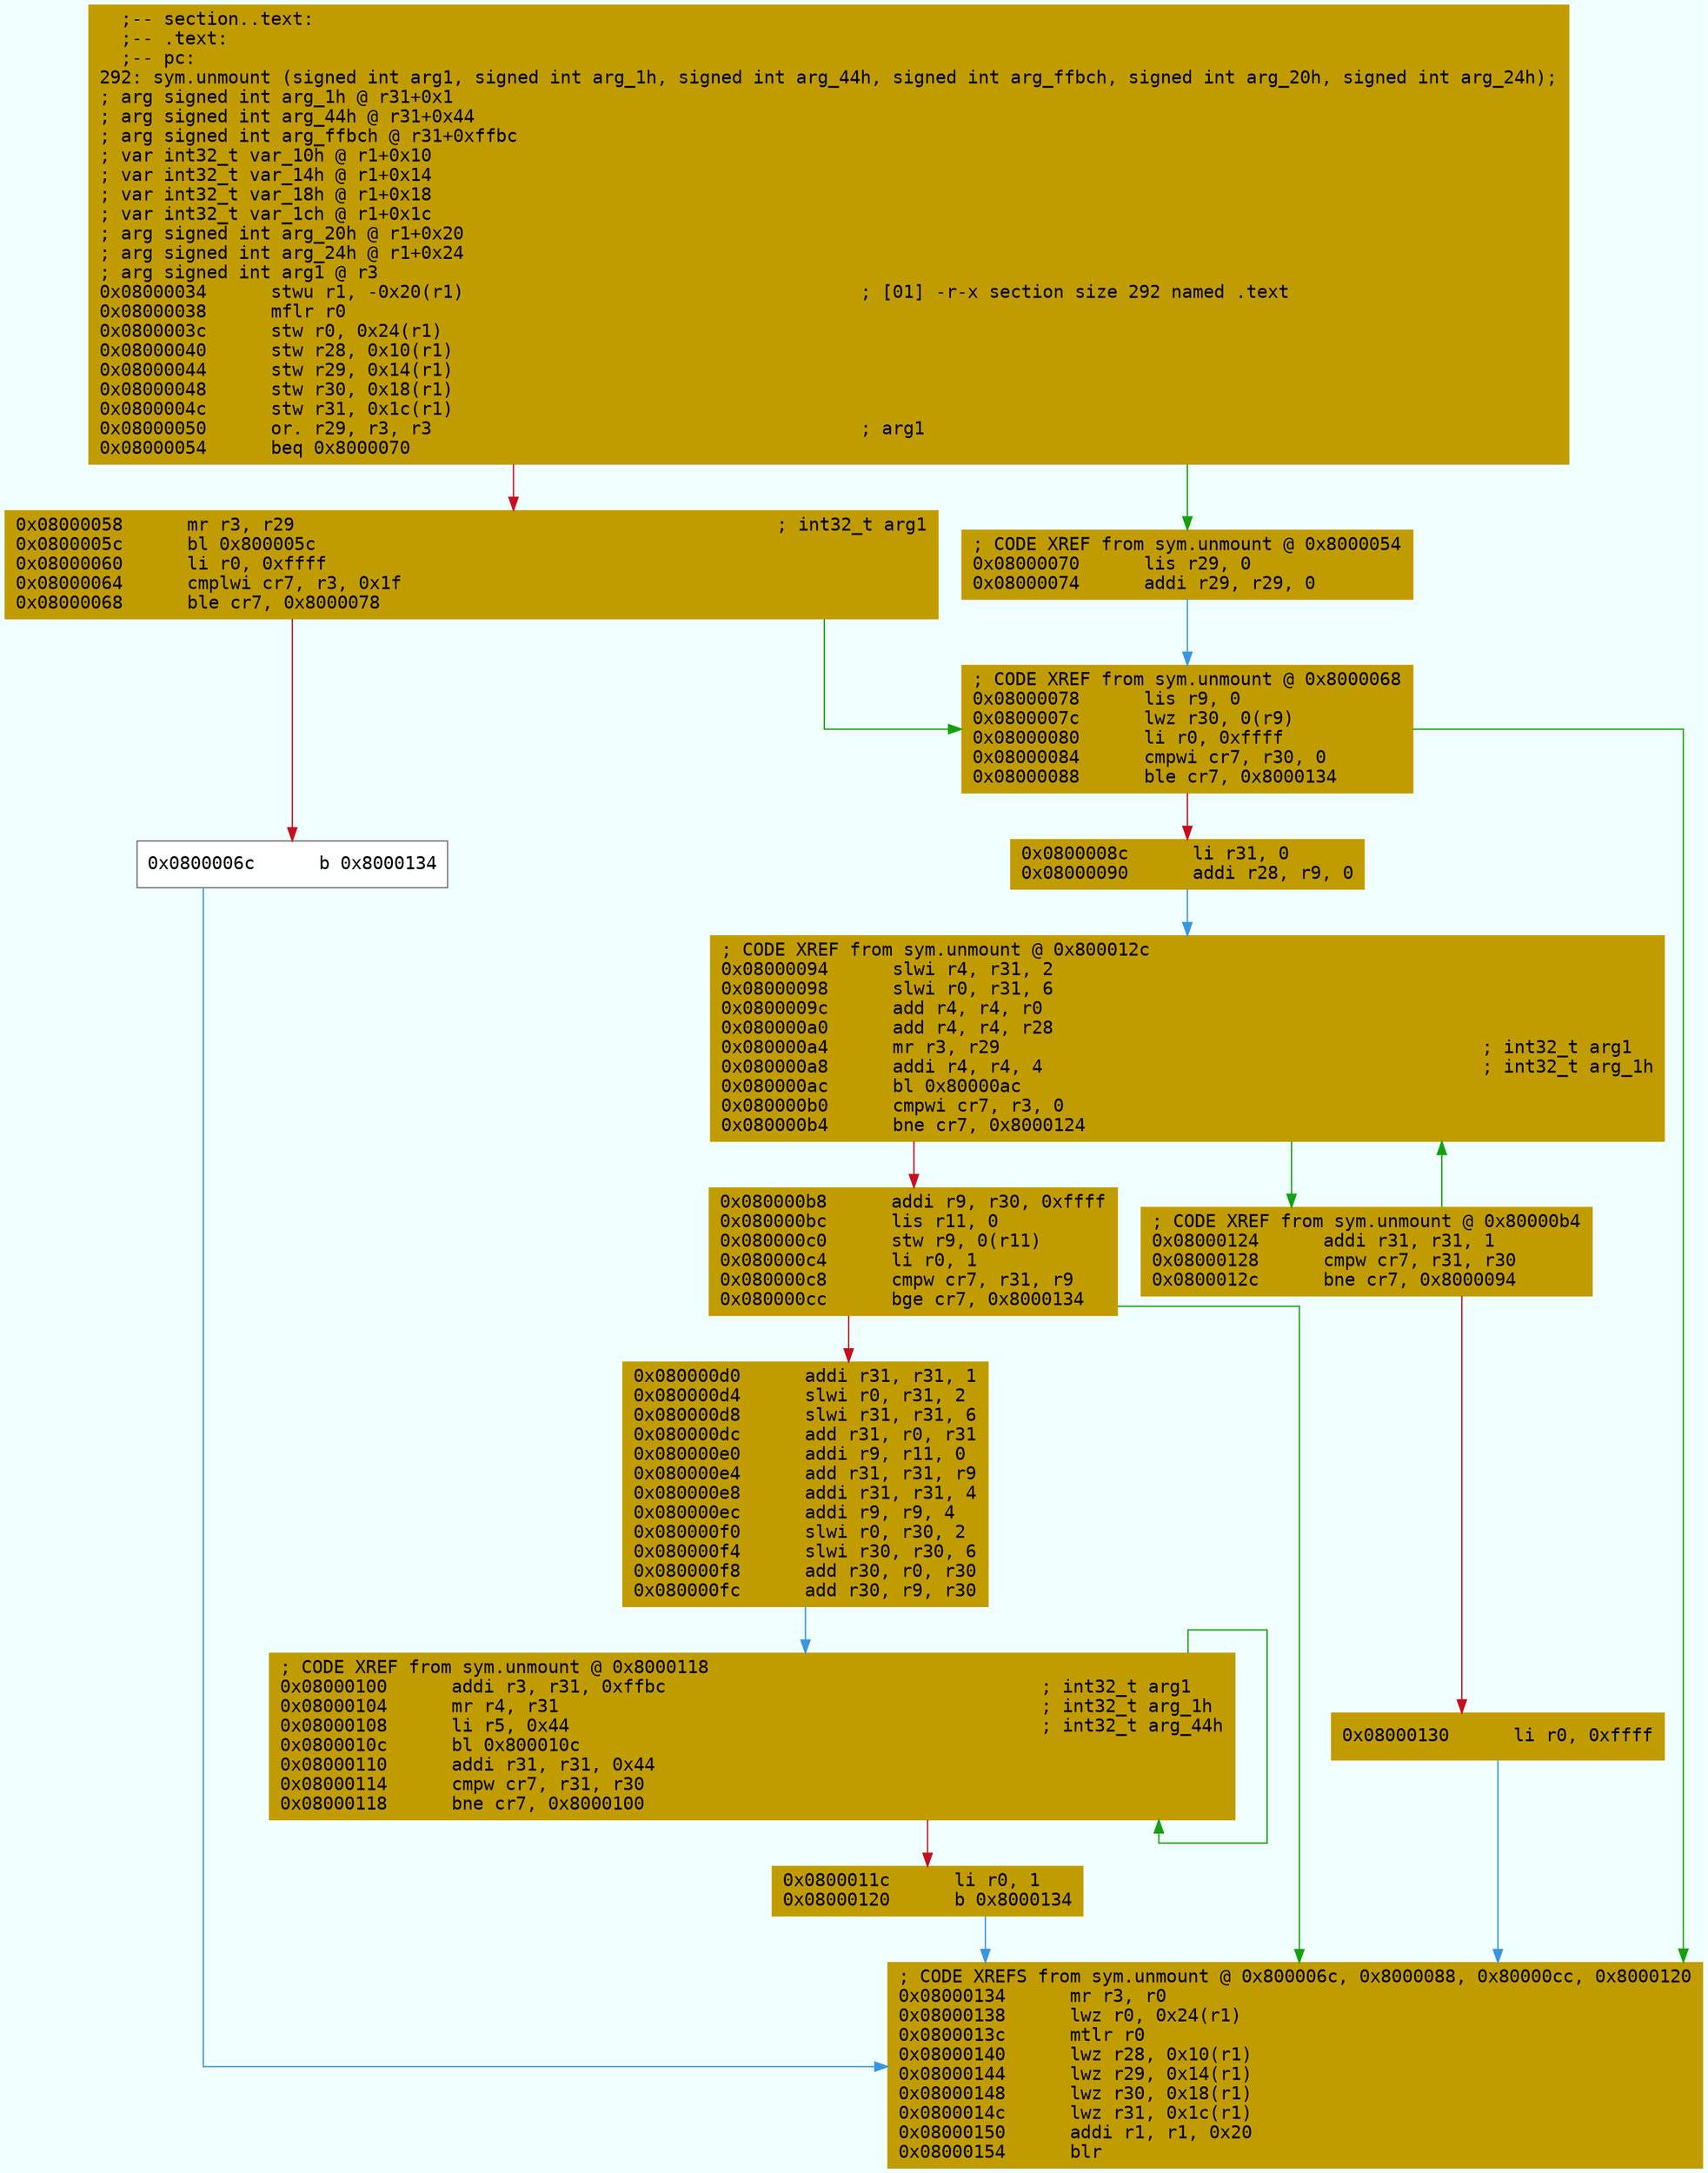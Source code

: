 digraph code {
	graph [bgcolor=azure fontsize=8 fontname="Courier" splines="ortho"];
	node [fillcolor=gray style=filled shape=box];
	edge [arrowhead="normal"];
	"0x08000034" [URL="sym.unmount/0x08000034", fillcolor="#c19c00",color="#c19c00", fontname="Courier",label="  ;-- section..text:\l  ;-- .text:\l  ;-- pc:\l292: sym.unmount (signed int arg1, signed int arg_1h, signed int arg_44h, signed int arg_ffbch, signed int arg_20h, signed int arg_24h);\l; arg signed int arg_1h @ r31+0x1\l; arg signed int arg_44h @ r31+0x44\l; arg signed int arg_ffbch @ r31+0xffbc\l; var int32_t var_10h @ r1+0x10\l; var int32_t var_14h @ r1+0x14\l; var int32_t var_18h @ r1+0x18\l; var int32_t var_1ch @ r1+0x1c\l; arg signed int arg_20h @ r1+0x20\l; arg signed int arg_24h @ r1+0x24\l; arg signed int arg1 @ r3\l0x08000034      stwu r1, -0x20(r1)                                     ; [01] -r-x section size 292 named .text\l0x08000038      mflr r0\l0x0800003c      stw r0, 0x24(r1)\l0x08000040      stw r28, 0x10(r1)\l0x08000044      stw r29, 0x14(r1)\l0x08000048      stw r30, 0x18(r1)\l0x0800004c      stw r31, 0x1c(r1)\l0x08000050      or. r29, r3, r3                                        ; arg1\l0x08000054      beq 0x8000070\l"]
	"0x08000058" [URL="sym.unmount/0x08000058", fillcolor="#c19c00",color="#c19c00", fontname="Courier",label="0x08000058      mr r3, r29                                             ; int32_t arg1\l0x0800005c      bl 0x800005c\l0x08000060      li r0, 0xffff\l0x08000064      cmplwi cr7, r3, 0x1f\l0x08000068      ble cr7, 0x8000078\l"]
	"0x0800006c" [URL="sym.unmount/0x0800006c", fillcolor="white",color="#767676", fontname="Courier",label="0x0800006c      b 0x8000134\l"]
	"0x08000070" [URL="sym.unmount/0x08000070", fillcolor="#c19c00",color="#c19c00", fontname="Courier",label="; CODE XREF from sym.unmount @ 0x8000054\l0x08000070      lis r29, 0\l0x08000074      addi r29, r29, 0\l"]
	"0x08000078" [URL="sym.unmount/0x08000078", fillcolor="#c19c00",color="#c19c00", fontname="Courier",label="; CODE XREF from sym.unmount @ 0x8000068\l0x08000078      lis r9, 0\l0x0800007c      lwz r30, 0(r9)\l0x08000080      li r0, 0xffff\l0x08000084      cmpwi cr7, r30, 0\l0x08000088      ble cr7, 0x8000134\l"]
	"0x0800008c" [URL="sym.unmount/0x0800008c", fillcolor="#c19c00",color="#c19c00", fontname="Courier",label="0x0800008c      li r31, 0\l0x08000090      addi r28, r9, 0\l"]
	"0x08000094" [URL="sym.unmount/0x08000094", fillcolor="#c19c00",color="#c19c00", fontname="Courier",label="; CODE XREF from sym.unmount @ 0x800012c\l0x08000094      slwi r4, r31, 2\l0x08000098      slwi r0, r31, 6\l0x0800009c      add r4, r4, r0\l0x080000a0      add r4, r4, r28\l0x080000a4      mr r3, r29                                             ; int32_t arg1\l0x080000a8      addi r4, r4, 4                                         ; int32_t arg_1h\l0x080000ac      bl 0x80000ac\l0x080000b0      cmpwi cr7, r3, 0\l0x080000b4      bne cr7, 0x8000124\l"]
	"0x080000b8" [URL="sym.unmount/0x080000b8", fillcolor="#c19c00",color="#c19c00", fontname="Courier",label="0x080000b8      addi r9, r30, 0xffff\l0x080000bc      lis r11, 0\l0x080000c0      stw r9, 0(r11)\l0x080000c4      li r0, 1\l0x080000c8      cmpw cr7, r31, r9\l0x080000cc      bge cr7, 0x8000134\l"]
	"0x080000d0" [URL="sym.unmount/0x080000d0", fillcolor="#c19c00",color="#c19c00", fontname="Courier",label="0x080000d0      addi r31, r31, 1\l0x080000d4      slwi r0, r31, 2\l0x080000d8      slwi r31, r31, 6\l0x080000dc      add r31, r0, r31\l0x080000e0      addi r9, r11, 0\l0x080000e4      add r31, r31, r9\l0x080000e8      addi r31, r31, 4\l0x080000ec      addi r9, r9, 4\l0x080000f0      slwi r0, r30, 2\l0x080000f4      slwi r30, r30, 6\l0x080000f8      add r30, r0, r30\l0x080000fc      add r30, r9, r30\l"]
	"0x08000100" [URL="sym.unmount/0x08000100", fillcolor="#c19c00",color="#c19c00", fontname="Courier",label="; CODE XREF from sym.unmount @ 0x8000118\l0x08000100      addi r3, r31, 0xffbc                                   ; int32_t arg1\l0x08000104      mr r4, r31                                             ; int32_t arg_1h\l0x08000108      li r5, 0x44                                            ; int32_t arg_44h\l0x0800010c      bl 0x800010c\l0x08000110      addi r31, r31, 0x44\l0x08000114      cmpw cr7, r31, r30\l0x08000118      bne cr7, 0x8000100\l"]
	"0x0800011c" [URL="sym.unmount/0x0800011c", fillcolor="#c19c00",color="#c19c00", fontname="Courier",label="0x0800011c      li r0, 1\l0x08000120      b 0x8000134\l"]
	"0x08000124" [URL="sym.unmount/0x08000124", fillcolor="#c19c00",color="#c19c00", fontname="Courier",label="; CODE XREF from sym.unmount @ 0x80000b4\l0x08000124      addi r31, r31, 1\l0x08000128      cmpw cr7, r31, r30\l0x0800012c      bne cr7, 0x8000094\l"]
	"0x08000130" [URL="sym.unmount/0x08000130", fillcolor="#c19c00",color="#c19c00", fontname="Courier",label="0x08000130      li r0, 0xffff\l"]
	"0x08000134" [URL="sym.unmount/0x08000134", fillcolor="#c19c00",color="#c19c00", fontname="Courier",label="; CODE XREFS from sym.unmount @ 0x800006c, 0x8000088, 0x80000cc, 0x8000120\l0x08000134      mr r3, r0\l0x08000138      lwz r0, 0x24(r1)\l0x0800013c      mtlr r0\l0x08000140      lwz r28, 0x10(r1)\l0x08000144      lwz r29, 0x14(r1)\l0x08000148      lwz r30, 0x18(r1)\l0x0800014c      lwz r31, 0x1c(r1)\l0x08000150      addi r1, r1, 0x20\l0x08000154      blr\l"]
        "0x08000034" -> "0x08000070" [color="#13a10e"];
        "0x08000034" -> "0x08000058" [color="#c50f1f"];
        "0x08000058" -> "0x08000078" [color="#13a10e"];
        "0x08000058" -> "0x0800006c" [color="#c50f1f"];
        "0x0800006c" -> "0x08000134" [color="#3a96dd"];
        "0x08000070" -> "0x08000078" [color="#3a96dd"];
        "0x08000078" -> "0x08000134" [color="#13a10e"];
        "0x08000078" -> "0x0800008c" [color="#c50f1f"];
        "0x0800008c" -> "0x08000094" [color="#3a96dd"];
        "0x08000094" -> "0x08000124" [color="#13a10e"];
        "0x08000094" -> "0x080000b8" [color="#c50f1f"];
        "0x080000b8" -> "0x08000134" [color="#13a10e"];
        "0x080000b8" -> "0x080000d0" [color="#c50f1f"];
        "0x080000d0" -> "0x08000100" [color="#3a96dd"];
        "0x08000100" -> "0x08000100" [color="#13a10e"];
        "0x08000100" -> "0x0800011c" [color="#c50f1f"];
        "0x0800011c" -> "0x08000134" [color="#3a96dd"];
        "0x08000124" -> "0x08000094" [color="#13a10e"];
        "0x08000124" -> "0x08000130" [color="#c50f1f"];
        "0x08000130" -> "0x08000134" [color="#3a96dd"];
}
